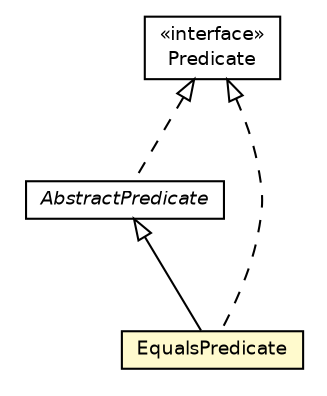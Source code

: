 #!/usr/local/bin/dot
#
# Class diagram 
# Generated by UMLGraph version R5_6 (http://www.umlgraph.org/)
#

digraph G {
	edge [fontname="Helvetica",fontsize=10,labelfontname="Helvetica",labelfontsize=10];
	node [fontname="Helvetica",fontsize=10,shape=plaintext];
	nodesep=0.25;
	ranksep=0.5;
	// net.ljcomputing.sql.clause.AbstractPredicate
	c439 [label=<<table title="net.ljcomputing.sql.clause.AbstractPredicate" border="0" cellborder="1" cellspacing="0" cellpadding="2" port="p" href="./AbstractPredicate.html">
		<tr><td><table border="0" cellspacing="0" cellpadding="1">
<tr><td align="center" balign="center"><font face="Helvetica-Oblique"> AbstractPredicate </font></td></tr>
		</table></td></tr>
		</table>>, URL="./AbstractPredicate.html", fontname="Helvetica", fontcolor="black", fontsize=9.0];
	// net.ljcomputing.sql.clause.EqualsPredicate
	c444 [label=<<table title="net.ljcomputing.sql.clause.EqualsPredicate" border="0" cellborder="1" cellspacing="0" cellpadding="2" port="p" bgcolor="lemonChiffon" href="./EqualsPredicate.html">
		<tr><td><table border="0" cellspacing="0" cellpadding="1">
<tr><td align="center" balign="center"> EqualsPredicate </td></tr>
		</table></td></tr>
		</table>>, URL="./EqualsPredicate.html", fontname="Helvetica", fontcolor="black", fontsize=9.0];
	// net.ljcomputing.sql.clause.Predicate
	c445 [label=<<table title="net.ljcomputing.sql.clause.Predicate" border="0" cellborder="1" cellspacing="0" cellpadding="2" port="p" href="./Predicate.html">
		<tr><td><table border="0" cellspacing="0" cellpadding="1">
<tr><td align="center" balign="center"> &#171;interface&#187; </td></tr>
<tr><td align="center" balign="center"> Predicate </td></tr>
		</table></td></tr>
		</table>>, URL="./Predicate.html", fontname="Helvetica", fontcolor="black", fontsize=9.0];
	//net.ljcomputing.sql.clause.AbstractPredicate implements net.ljcomputing.sql.clause.Predicate
	c445:p -> c439:p [dir=back,arrowtail=empty,style=dashed];
	//net.ljcomputing.sql.clause.EqualsPredicate extends net.ljcomputing.sql.clause.AbstractPredicate
	c439:p -> c444:p [dir=back,arrowtail=empty];
	//net.ljcomputing.sql.clause.EqualsPredicate implements net.ljcomputing.sql.clause.Predicate
	c445:p -> c444:p [dir=back,arrowtail=empty,style=dashed];
}

